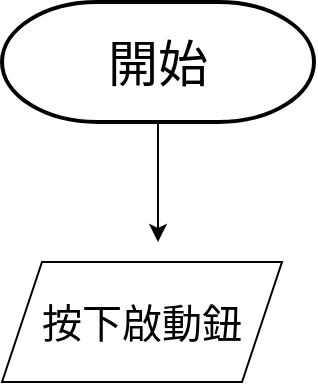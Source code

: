 <mxfile version="17.4.2" type="github">
  <diagram id="Heet0y_ZZvFV5jE3zWjl" name="第1頁">
    <mxGraphModel dx="1038" dy="547" grid="1" gridSize="10" guides="1" tooltips="1" connect="1" arrows="1" fold="1" page="1" pageScale="1" pageWidth="827" pageHeight="1169" math="0" shadow="0">
      <root>
        <mxCell id="0" />
        <mxCell id="1" parent="0" />
        <mxCell id="G-MsBqWM7R55xd_iGupe-8" style="edgeStyle=orthogonalEdgeStyle;rounded=0;orthogonalLoop=1;jettySize=auto;html=1;fontSize=20;" edge="1" parent="1" source="G-MsBqWM7R55xd_iGupe-1">
          <mxGeometry relative="1" as="geometry">
            <mxPoint x="402" y="140" as="targetPoint" />
          </mxGeometry>
        </mxCell>
        <mxCell id="G-MsBqWM7R55xd_iGupe-1" value="&lt;font style=&quot;font-size: 25px&quot;&gt;開始&lt;/font&gt;" style="strokeWidth=2;html=1;shape=mxgraph.flowchart.terminator;whiteSpace=wrap;" vertex="1" parent="1">
          <mxGeometry x="324" y="20" width="156" height="60" as="geometry" />
        </mxCell>
        <mxCell id="G-MsBqWM7R55xd_iGupe-18" value="按下啟動鈕" style="shape=parallelogram;perimeter=parallelogramPerimeter;whiteSpace=wrap;html=1;fixedSize=1;fontSize=20;" vertex="1" parent="1">
          <mxGeometry x="324" y="150" width="140" height="60" as="geometry" />
        </mxCell>
      </root>
    </mxGraphModel>
  </diagram>
</mxfile>
